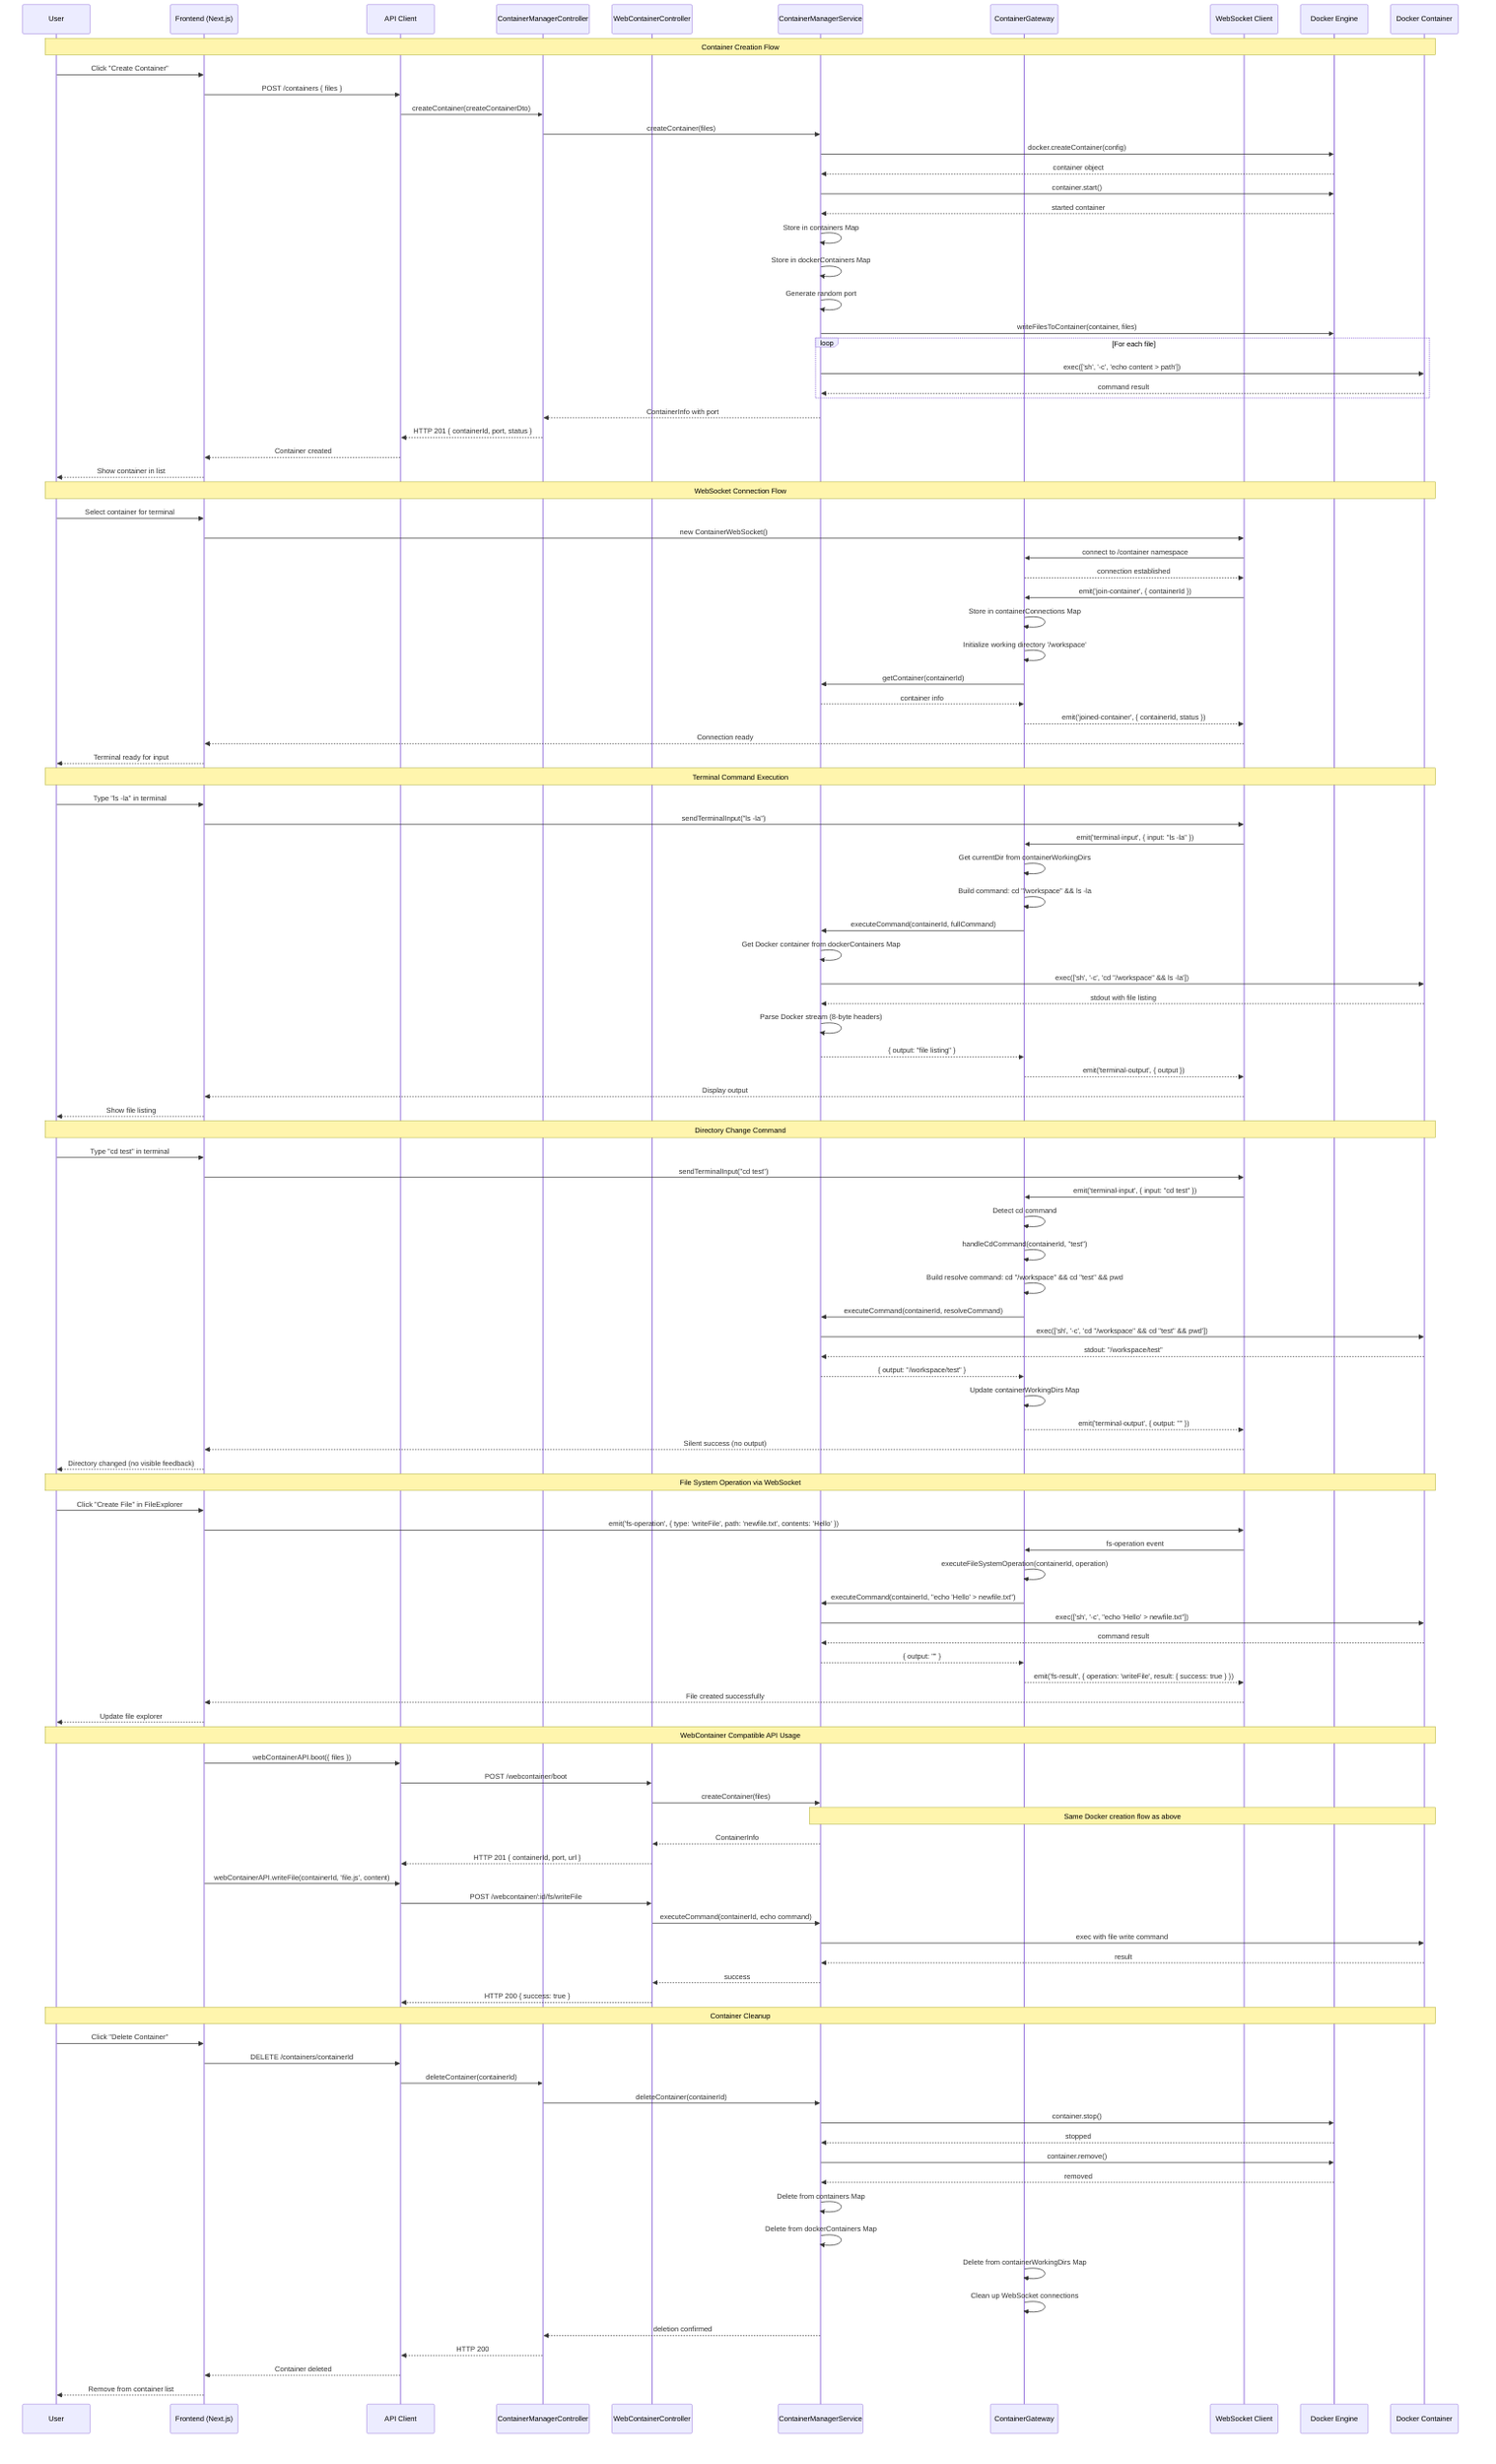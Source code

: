 sequenceDiagram
    participant U as User
    participant FE as Frontend (Next.js)
    participant API as API Client
    participant CMC as ContainerManagerController
    participant WCC as WebContainerController
    participant CMS as ContainerManagerService
    participant CG as ContainerGateway
    participant WS as WebSocket Client
    participant D as Docker Engine
    participant C as Docker Container

    %% Container Creation Flow
    Note over U, C: Container Creation Flow
    U->>FE: Click "Create Container"
    FE->>API: POST /containers { files }
    API->>CMC: createContainer(createContainerDto)
    CMC->>CMS: createContainer(files)

    CMS->>D: docker.createContainer(config)
    D-->>CMS: container object
    CMS->>D: container.start()
    D-->>CMS: started container

    CMS->>CMS: Store in containers Map
    CMS->>CMS: Store in dockerContainers Map
    CMS->>CMS: Generate random port

    CMS->>D: writeFilesToContainer(container, files)
    loop For each file
        CMS->>C: exec(['sh', '-c', 'echo content > path'])
        C-->>CMS: command result
    end

    CMS-->>CMC: ContainerInfo with port
    CMC-->>API: HTTP 201 { containerId, port, status }
    API-->>FE: Container created
    FE-->>U: Show container in list

    %% WebSocket Connection Flow
    Note over U, C: WebSocket Connection Flow
    U->>FE: Select container for terminal
    FE->>WS: new ContainerWebSocket()
    WS->>CG: connect to /container namespace
    CG-->>WS: connection established

    WS->>CG: emit('join-container', { containerId })
    CG->>CG: Store in containerConnections Map
    CG->>CG: Initialize working directory '/workspace'
    CG->>CMS: getContainer(containerId)
    CMS-->>CG: container info
    CG-->>WS: emit('joined-container', { containerId, status })
    WS-->>FE: Connection ready
    FE-->>U: Terminal ready for input

    %% Terminal Command Execution
    Note over U, C: Terminal Command Execution
    U->>FE: Type "ls -la" in terminal
    FE->>WS: sendTerminalInput("ls -la")
    WS->>CG: emit('terminal-input', { input: "ls -la" })

    CG->>CG: Get currentDir from containerWorkingDirs
    CG->>CG: Build command: cd "/workspace" && ls -la
    CG->>CMS: executeCommand(containerId, fullCommand)

    CMS->>CMS: Get Docker container from dockerContainers Map
    CMS->>C: exec(['sh', '-c', 'cd "/workspace" && ls -la'])
    C-->>CMS: stdout with file listing
    CMS->>CMS: Parse Docker stream (8-byte headers)
    CMS-->>CG: { output: "file listing" }

    CG-->>WS: emit('terminal-output', { output })
    WS-->>FE: Display output
    FE-->>U: Show file listing

    %% Directory Change Command
    Note over U, C: Directory Change Command
    U->>FE: Type "cd test" in terminal
    FE->>WS: sendTerminalInput("cd test")
    WS->>CG: emit('terminal-input', { input: "cd test" })

    CG->>CG: Detect cd command
    CG->>CG: handleCdCommand(containerId, "test")
    CG->>CG: Build resolve command: cd "/workspace" && cd "test" && pwd
    CG->>CMS: executeCommand(containerId, resolveCommand)

    CMS->>C: exec(['sh', '-c', 'cd "/workspace" && cd "test" && pwd'])
    C-->>CMS: stdout: "/workspace/test"
    CMS-->>CG: { output: "/workspace/test" }

    CG->>CG: Update containerWorkingDirs Map
    CG-->>WS: emit('terminal-output', { output: "" })
    WS-->>FE: Silent success (no output)
    FE-->>U: Directory changed (no visible feedback)

    %% File System Operation
    Note over U, C: File System Operation via WebSocket
    U->>FE: Click "Create File" in FileExplorer
    FE->>WS: emit('fs-operation', { type: 'writeFile', path: 'newfile.txt', contents: 'Hello' })
    WS->>CG: fs-operation event

    CG->>CG: executeFileSystemOperation(containerId, operation)
    CG->>CMS: executeCommand(containerId, "echo 'Hello' > newfile.txt")
    CMS->>C: exec(['sh', '-c', "echo 'Hello' > newfile.txt"])
    C-->>CMS: command result
    CMS-->>CG: { output: "" }

    CG-->>WS: emit('fs-result', { operation: 'writeFile', result: { success: true } })
    WS-->>FE: File created successfully
    FE-->>U: Update file explorer

    %% WebContainer Compatible API
    Note over U, C: WebContainer Compatible API Usage
    FE->>API: webContainerAPI.boot({ files })
    API->>WCC: POST /webcontainer/boot
    WCC->>CMS: createContainer(files)
    Note over CMS, C: Same Docker creation flow as above
    CMS-->>WCC: ContainerInfo
    WCC-->>API: HTTP 201 { containerId, port, url }

    FE->>API: webContainerAPI.writeFile(containerId, 'file.js', content)
    API->>WCC: POST /webcontainer/:id/fs/writeFile
    WCC->>CMS: executeCommand(containerId, echo command)
    CMS->>C: exec with file write command
    C-->>CMS: result
    CMS-->>WCC: success
    WCC-->>API: HTTP 200 { success: true }

    %% Container Cleanup
    Note over U, C: Container Cleanup
    U->>FE: Click "Delete Container"
    FE->>API: DELETE /containers/containerId
    API->>CMC: deleteContainer(containerId)
    CMC->>CMS: deleteContainer(containerId)

    CMS->>D: container.stop()
    D-->>CMS: stopped
    CMS->>D: container.remove()
    D-->>CMS: removed

    CMS->>CMS: Delete from containers Map
    CMS->>CMS: Delete from dockerContainers Map
    CG->>CG: Delete from containerWorkingDirs Map
    CG->>CG: Clean up WebSocket connections

    CMS-->>CMC: deletion confirmed
    CMC-->>API: HTTP 200
    API-->>FE: Container deleted
    FE-->>U: Remove from container list